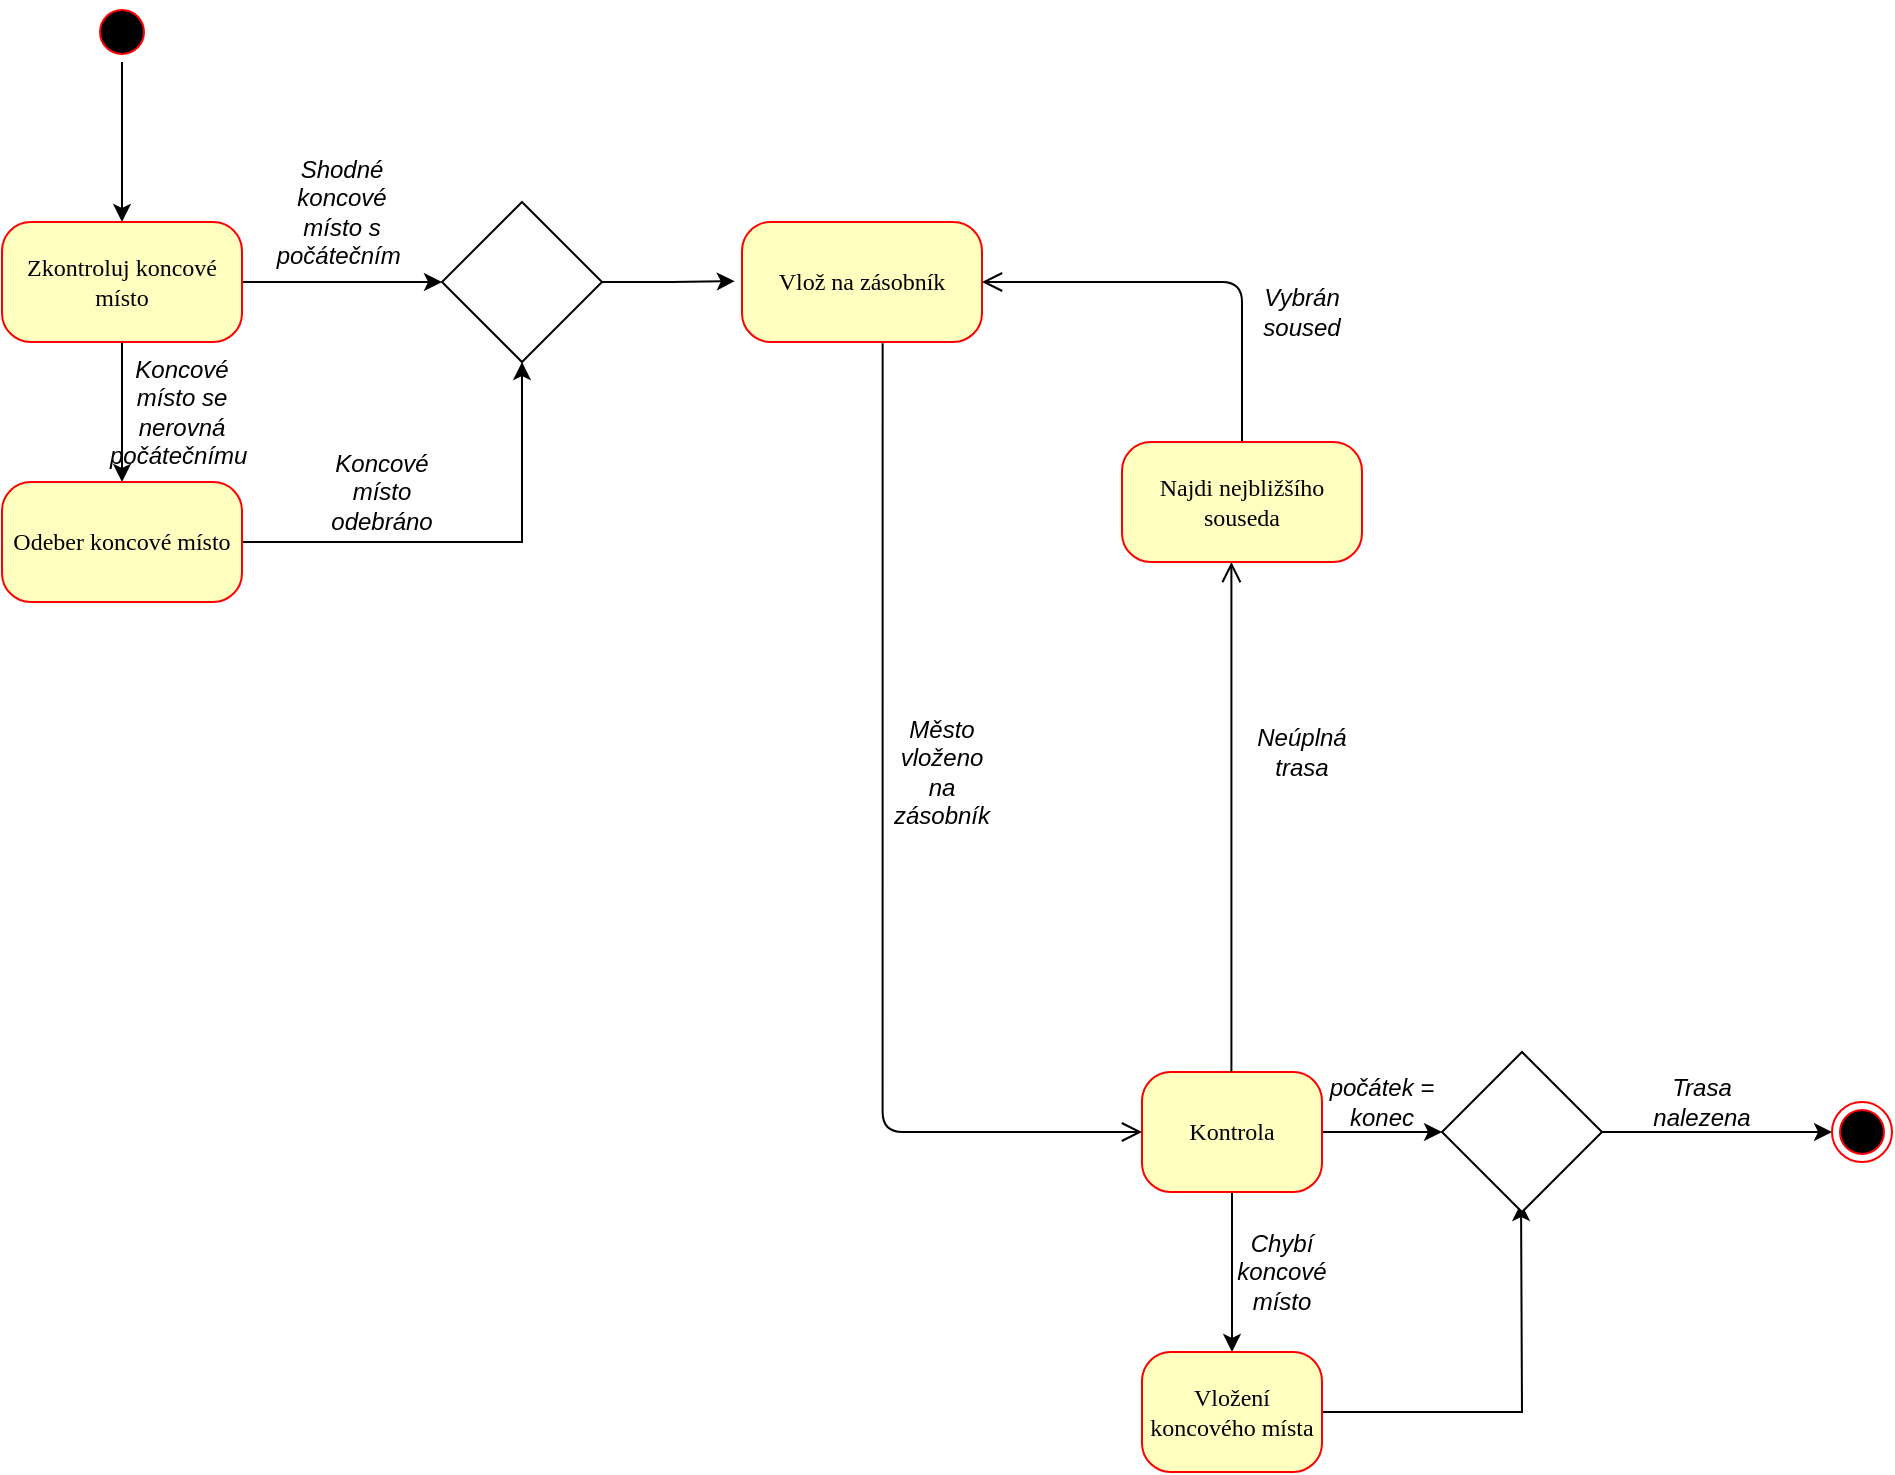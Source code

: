 <mxfile version="20.5.3" type="github">
  <diagram name="Page-1" id="58cdce13-f638-feb5-8d6f-7d28b1aa9fa0">
    <mxGraphModel dx="1858" dy="1442" grid="1" gridSize="10" guides="1" tooltips="1" connect="1" arrows="1" fold="1" page="1" pageScale="1" pageWidth="1100" pageHeight="850" background="none" math="0" shadow="0">
      <root>
        <mxCell id="0" />
        <mxCell id="1" parent="0" />
        <mxCell id="BiViNPcqUaIFcpwJiyQU-46" style="edgeStyle=orthogonalEdgeStyle;rounded=0;orthogonalLoop=1;jettySize=auto;html=1;entryX=0.5;entryY=0;entryDx=0;entryDy=0;strokeColor=#000000;" edge="1" parent="1" source="382b91b5511bd0f7-1" target="BiViNPcqUaIFcpwJiyQU-37">
          <mxGeometry relative="1" as="geometry" />
        </mxCell>
        <mxCell id="382b91b5511bd0f7-1" value="" style="ellipse;html=1;shape=startState;fillColor=#000000;strokeColor=#ff0000;rounded=1;shadow=0;comic=0;labelBackgroundColor=none;fontFamily=Verdana;fontSize=12;fontColor=#000000;align=center;direction=south;" parent="1" vertex="1">
          <mxGeometry x="65" y="20" width="30" height="30" as="geometry" />
        </mxCell>
        <mxCell id="BiViNPcqUaIFcpwJiyQU-4" value="" style="edgeStyle=orthogonalEdgeStyle;rounded=0;orthogonalLoop=1;jettySize=auto;html=1;entryX=0.494;entryY=0.944;entryDx=0;entryDy=0;exitX=1;exitY=0.5;exitDx=0;exitDy=0;entryPerimeter=0;" edge="1" parent="1" source="BiViNPcqUaIFcpwJiyQU-20">
          <mxGeometry relative="1" as="geometry">
            <mxPoint x="779.52" y="620.52" as="targetPoint" />
          </mxGeometry>
        </mxCell>
        <mxCell id="BiViNPcqUaIFcpwJiyQU-21" value="" style="edgeStyle=orthogonalEdgeStyle;rounded=0;orthogonalLoop=1;jettySize=auto;html=1;" edge="1" parent="1" source="382b91b5511bd0f7-5" target="BiViNPcqUaIFcpwJiyQU-20">
          <mxGeometry relative="1" as="geometry" />
        </mxCell>
        <mxCell id="BiViNPcqUaIFcpwJiyQU-25" value="" style="edgeStyle=orthogonalEdgeStyle;rounded=0;orthogonalLoop=1;jettySize=auto;html=1;" edge="1" parent="1" source="382b91b5511bd0f7-5">
          <mxGeometry relative="1" as="geometry">
            <mxPoint x="740" y="585" as="targetPoint" />
          </mxGeometry>
        </mxCell>
        <mxCell id="382b91b5511bd0f7-5" value="Kontrola" style="rounded=1;whiteSpace=wrap;html=1;arcSize=24;fillColor=#ffffc0;strokeColor=#ff0000;shadow=0;comic=0;labelBackgroundColor=none;fontFamily=Verdana;fontSize=12;fontColor=#000000;align=center;" parent="1" vertex="1">
          <mxGeometry x="590" y="555" width="90" height="60" as="geometry" />
        </mxCell>
        <mxCell id="382b91b5511bd0f7-6" value="Vlož na zásobník" style="rounded=1;whiteSpace=wrap;html=1;arcSize=24;fillColor=#ffffc0;strokeColor=#ff0000;shadow=0;comic=0;labelBackgroundColor=none;fontFamily=Verdana;fontSize=12;fontColor=#000000;align=center;" parent="1" vertex="1">
          <mxGeometry x="390" y="130" width="120" height="60" as="geometry" />
        </mxCell>
        <mxCell id="2a3bc250acf0617d-10" style="edgeStyle=orthogonalEdgeStyle;html=1;labelBackgroundColor=none;endArrow=open;endSize=8;strokeColor=#000000;fontFamily=Verdana;fontSize=12;align=left;exitX=0.5;exitY=0;exitDx=0;exitDy=0;entryX=1;entryY=0.5;entryDx=0;entryDy=0;" parent="1" source="BiViNPcqUaIFcpwJiyQU-11" target="382b91b5511bd0f7-6" edge="1">
          <mxGeometry relative="1" as="geometry">
            <Array as="points">
              <mxPoint x="640" y="160" />
            </Array>
            <mxPoint x="580" y="160" as="targetPoint" />
          </mxGeometry>
        </mxCell>
        <mxCell id="2a3bc250acf0617d-12" style="edgeStyle=orthogonalEdgeStyle;html=1;labelBackgroundColor=none;endArrow=open;endSize=8;strokeColor=#000000;fontFamily=Verdana;fontSize=12;align=left;" parent="1" edge="1">
          <mxGeometry relative="1" as="geometry">
            <mxPoint x="634.7" y="555" as="sourcePoint" />
            <mxPoint x="634.7" y="300" as="targetPoint" />
            <Array as="points">
              <mxPoint x="634.7" y="335" />
            </Array>
          </mxGeometry>
        </mxCell>
        <mxCell id="BiViNPcqUaIFcpwJiyQU-32" style="edgeStyle=orthogonalEdgeStyle;rounded=0;orthogonalLoop=1;jettySize=auto;html=1;exitX=1;exitY=0.5;exitDx=0;exitDy=0;" edge="1" parent="1" source="BiViNPcqUaIFcpwJiyQU-29" target="BiViNPcqUaIFcpwJiyQU-31">
          <mxGeometry relative="1" as="geometry">
            <mxPoint x="880" y="585" as="sourcePoint" />
          </mxGeometry>
        </mxCell>
        <mxCell id="BiViNPcqUaIFcpwJiyQU-5" value="&lt;i&gt;Neúplná trasa&lt;/i&gt;" style="text;html=1;strokeColor=none;fillColor=none;align=center;verticalAlign=middle;whiteSpace=wrap;rounded=0;" vertex="1" parent="1">
          <mxGeometry x="640" y="380" width="60" height="30" as="geometry" />
        </mxCell>
        <mxCell id="BiViNPcqUaIFcpwJiyQU-8" style="edgeStyle=orthogonalEdgeStyle;html=1;labelBackgroundColor=none;endArrow=open;endSize=8;strokeColor=#000000;fontFamily=Verdana;fontSize=12;align=left;exitX=0.586;exitY=1.011;exitDx=0;exitDy=0;exitPerimeter=0;entryX=0;entryY=0.5;entryDx=0;entryDy=0;" edge="1" parent="1" source="382b91b5511bd0f7-6" target="382b91b5511bd0f7-5">
          <mxGeometry relative="1" as="geometry">
            <mxPoint x="460" y="200" as="sourcePoint" />
            <mxPoint x="580" y="590" as="targetPoint" />
            <Array as="points">
              <mxPoint x="460" y="585" />
            </Array>
          </mxGeometry>
        </mxCell>
        <mxCell id="BiViNPcqUaIFcpwJiyQU-9" value="&lt;i&gt;Město vloženo na zásobník&lt;/i&gt;" style="text;html=1;strokeColor=none;fillColor=none;align=center;verticalAlign=middle;whiteSpace=wrap;rounded=0;" vertex="1" parent="1">
          <mxGeometry x="460" y="390" width="60" height="30" as="geometry" />
        </mxCell>
        <mxCell id="BiViNPcqUaIFcpwJiyQU-11" value="Najdi nejbližšího souseda" style="rounded=1;whiteSpace=wrap;html=1;arcSize=24;fillColor=#ffffc0;strokeColor=#ff0000;shadow=0;comic=0;labelBackgroundColor=none;fontFamily=Verdana;fontSize=12;fontColor=#000000;align=center;" vertex="1" parent="1">
          <mxGeometry x="580" y="240" width="120" height="60" as="geometry" />
        </mxCell>
        <mxCell id="BiViNPcqUaIFcpwJiyQU-12" value="&lt;i&gt;Trasa nalezena&lt;/i&gt;" style="text;html=1;strokeColor=none;fillColor=none;align=center;verticalAlign=middle;whiteSpace=wrap;rounded=0;" vertex="1" parent="1">
          <mxGeometry x="840" y="555" width="60" height="30" as="geometry" />
        </mxCell>
        <mxCell id="BiViNPcqUaIFcpwJiyQU-13" value="&lt;i&gt;Vybrán soused&lt;/i&gt;" style="text;html=1;strokeColor=none;fillColor=none;align=center;verticalAlign=middle;whiteSpace=wrap;rounded=0;" vertex="1" parent="1">
          <mxGeometry x="640" y="160" width="60" height="30" as="geometry" />
        </mxCell>
        <mxCell id="BiViNPcqUaIFcpwJiyQU-20" value="Vložení koncového místa" style="rounded=1;whiteSpace=wrap;html=1;arcSize=24;fillColor=#ffffc0;strokeColor=#ff0000;shadow=0;comic=0;labelBackgroundColor=none;fontFamily=Verdana;fontSize=12;fontColor=#000000;align=center;" vertex="1" parent="1">
          <mxGeometry x="590" y="695" width="90" height="60" as="geometry" />
        </mxCell>
        <mxCell id="BiViNPcqUaIFcpwJiyQU-29" value="" style="rhombus;whiteSpace=wrap;html=1;" vertex="1" parent="1">
          <mxGeometry x="740" y="545" width="80" height="80" as="geometry" />
        </mxCell>
        <mxCell id="BiViNPcqUaIFcpwJiyQU-31" value="" style="ellipse;html=1;shape=endState;fillColor=#000000;strokeColor=#ff0000;" vertex="1" parent="1">
          <mxGeometry x="935" y="570" width="30" height="30" as="geometry" />
        </mxCell>
        <mxCell id="BiViNPcqUaIFcpwJiyQU-33" value="&lt;i&gt;Chybí koncové místo&lt;/i&gt;" style="text;html=1;strokeColor=none;fillColor=none;align=center;verticalAlign=middle;whiteSpace=wrap;rounded=0;" vertex="1" parent="1">
          <mxGeometry x="630" y="640" width="60" height="30" as="geometry" />
        </mxCell>
        <mxCell id="BiViNPcqUaIFcpwJiyQU-34" value="&lt;i&gt;počátek = konec&lt;/i&gt;" style="text;html=1;strokeColor=none;fillColor=none;align=center;verticalAlign=middle;whiteSpace=wrap;rounded=0;" vertex="1" parent="1">
          <mxGeometry x="680" y="555" width="60" height="30" as="geometry" />
        </mxCell>
        <mxCell id="BiViNPcqUaIFcpwJiyQU-41" value="" style="edgeStyle=orthogonalEdgeStyle;rounded=0;orthogonalLoop=1;jettySize=auto;html=1;strokeColor=#000000;" edge="1" parent="1" source="BiViNPcqUaIFcpwJiyQU-37" target="BiViNPcqUaIFcpwJiyQU-40">
          <mxGeometry relative="1" as="geometry" />
        </mxCell>
        <mxCell id="BiViNPcqUaIFcpwJiyQU-44" style="edgeStyle=orthogonalEdgeStyle;rounded=0;orthogonalLoop=1;jettySize=auto;html=1;strokeColor=#000000;" edge="1" parent="1" source="BiViNPcqUaIFcpwJiyQU-37" target="BiViNPcqUaIFcpwJiyQU-42">
          <mxGeometry relative="1" as="geometry" />
        </mxCell>
        <mxCell id="BiViNPcqUaIFcpwJiyQU-37" value="Zkontroluj koncové místo" style="rounded=1;whiteSpace=wrap;html=1;arcSize=24;fillColor=#ffffc0;strokeColor=#ff0000;shadow=0;comic=0;labelBackgroundColor=none;fontFamily=Verdana;fontSize=12;fontColor=#000000;align=center;" vertex="1" parent="1">
          <mxGeometry x="20" y="130" width="120" height="60" as="geometry" />
        </mxCell>
        <mxCell id="BiViNPcqUaIFcpwJiyQU-45" style="edgeStyle=orthogonalEdgeStyle;rounded=0;orthogonalLoop=1;jettySize=auto;html=1;entryX=0.5;entryY=1;entryDx=0;entryDy=0;strokeColor=#000000;" edge="1" parent="1" source="BiViNPcqUaIFcpwJiyQU-40" target="BiViNPcqUaIFcpwJiyQU-42">
          <mxGeometry relative="1" as="geometry" />
        </mxCell>
        <mxCell id="BiViNPcqUaIFcpwJiyQU-40" value="Odeber koncové místo" style="rounded=1;whiteSpace=wrap;html=1;arcSize=24;fillColor=#ffffc0;strokeColor=#ff0000;shadow=0;comic=0;labelBackgroundColor=none;fontFamily=Verdana;fontSize=12;fontColor=#000000;align=center;" vertex="1" parent="1">
          <mxGeometry x="20" y="260" width="120" height="60" as="geometry" />
        </mxCell>
        <mxCell id="BiViNPcqUaIFcpwJiyQU-43" style="edgeStyle=orthogonalEdgeStyle;rounded=0;orthogonalLoop=1;jettySize=auto;html=1;entryX=-0.03;entryY=0.493;entryDx=0;entryDy=0;entryPerimeter=0;strokeColor=#000000;" edge="1" parent="1" source="BiViNPcqUaIFcpwJiyQU-42" target="382b91b5511bd0f7-6">
          <mxGeometry relative="1" as="geometry" />
        </mxCell>
        <mxCell id="BiViNPcqUaIFcpwJiyQU-42" value="" style="rhombus;whiteSpace=wrap;html=1;" vertex="1" parent="1">
          <mxGeometry x="240" y="120" width="80" height="80" as="geometry" />
        </mxCell>
        <mxCell id="BiViNPcqUaIFcpwJiyQU-48" value="&lt;i&gt;Koncové místo odebráno&lt;/i&gt;" style="text;html=1;strokeColor=none;fillColor=none;align=center;verticalAlign=middle;whiteSpace=wrap;rounded=0;" vertex="1" parent="1">
          <mxGeometry x="180" y="250" width="60" height="30" as="geometry" />
        </mxCell>
        <mxCell id="BiViNPcqUaIFcpwJiyQU-49" value="&lt;i&gt;Shodné koncové místo s počátečním&amp;nbsp;&lt;/i&gt;" style="text;html=1;strokeColor=none;fillColor=none;align=center;verticalAlign=middle;whiteSpace=wrap;rounded=0;" vertex="1" parent="1">
          <mxGeometry x="160" y="110" width="60" height="30" as="geometry" />
        </mxCell>
        <mxCell id="BiViNPcqUaIFcpwJiyQU-50" value="&lt;i&gt;Koncové místo se nerovná počátečnímu&amp;nbsp;&lt;/i&gt;" style="text;html=1;strokeColor=none;fillColor=none;align=center;verticalAlign=middle;whiteSpace=wrap;rounded=0;" vertex="1" parent="1">
          <mxGeometry x="80" y="210" width="60" height="30" as="geometry" />
        </mxCell>
      </root>
    </mxGraphModel>
  </diagram>
</mxfile>
